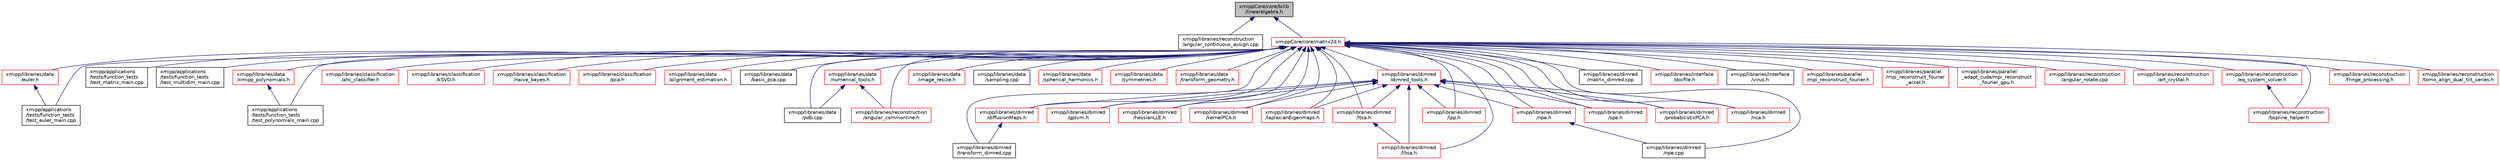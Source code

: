 digraph "xmippCore/core/bilib/linearalgebra.h"
{
  edge [fontname="Helvetica",fontsize="10",labelfontname="Helvetica",labelfontsize="10"];
  node [fontname="Helvetica",fontsize="10",shape=record];
  Node1 [label="xmippCore/core/bilib\l/linearalgebra.h",height=0.2,width=0.4,color="black", fillcolor="grey75", style="filled", fontcolor="black"];
  Node1 -> Node2 [dir="back",color="midnightblue",fontsize="10",style="solid",fontname="Helvetica"];
  Node2 [label="xmipp/libraries/reconstruction\l/angular_continuous_assign.cpp",height=0.2,width=0.4,color="black", fillcolor="white", style="filled",URL="$angular__continuous__assign_8cpp.html"];
  Node1 -> Node3 [dir="back",color="midnightblue",fontsize="10",style="solid",fontname="Helvetica"];
  Node3 [label="xmippCore/core/matrix2d.h",height=0.2,width=0.4,color="red", fillcolor="white", style="filled",URL="$matrix2d_8h.html"];
  Node3 -> Node4 [dir="back",color="midnightblue",fontsize="10",style="solid",fontname="Helvetica"];
  Node4 [label="xmipp/applications\l/tests/function_tests\l/test_euler_main.cpp",height=0.2,width=0.4,color="black", fillcolor="white", style="filled",URL="$test__euler__main_8cpp.html"];
  Node3 -> Node5 [dir="back",color="midnightblue",fontsize="10",style="solid",fontname="Helvetica"];
  Node5 [label="xmipp/applications\l/tests/function_tests\l/test_matrix_main.cpp",height=0.2,width=0.4,color="black", fillcolor="white", style="filled",URL="$test__matrix__main_8cpp.html"];
  Node3 -> Node6 [dir="back",color="midnightblue",fontsize="10",style="solid",fontname="Helvetica"];
  Node6 [label="xmipp/applications\l/tests/function_tests\l/test_multidim_main.cpp",height=0.2,width=0.4,color="black", fillcolor="white", style="filled",URL="$test__multidim__main_8cpp.html"];
  Node3 -> Node7 [dir="back",color="midnightblue",fontsize="10",style="solid",fontname="Helvetica"];
  Node7 [label="xmipp/applications\l/tests/function_tests\l/test_polynomials_main.cpp",height=0.2,width=0.4,color="black", fillcolor="white", style="filled",URL="$test__polynomials__main_8cpp.html"];
  Node3 -> Node8 [dir="back",color="midnightblue",fontsize="10",style="solid",fontname="Helvetica"];
  Node8 [label="xmipp/libraries/classification\l/ahc_classifier.h",height=0.2,width=0.4,color="red", fillcolor="white", style="filled",URL="$ahc__classifier_8h.html"];
  Node3 -> Node12 [dir="back",color="midnightblue",fontsize="10",style="solid",fontname="Helvetica"];
  Node12 [label="xmipp/libraries/classification\l/kSVD.h",height=0.2,width=0.4,color="red", fillcolor="white", style="filled",URL="$kSVD_8h.html"];
  Node3 -> Node14 [dir="back",color="midnightblue",fontsize="10",style="solid",fontname="Helvetica"];
  Node14 [label="xmipp/libraries/classification\l/naive_bayes.h",height=0.2,width=0.4,color="red", fillcolor="white", style="filled",URL="$naive__bayes_8h.html"];
  Node3 -> Node21 [dir="back",color="midnightblue",fontsize="10",style="solid",fontname="Helvetica"];
  Node21 [label="xmipp/libraries/classification\l/pca.h",height=0.2,width=0.4,color="red", fillcolor="white", style="filled",URL="$classification_2pca_8h.html"];
  Node3 -> Node36 [dir="back",color="midnightblue",fontsize="10",style="solid",fontname="Helvetica"];
  Node36 [label="xmipp/libraries/data\l/alignment_estimation.h",height=0.2,width=0.4,color="red", fillcolor="white", style="filled",URL="$alignment__estimation_8h.html"];
  Node3 -> Node47 [dir="back",color="midnightblue",fontsize="10",style="solid",fontname="Helvetica"];
  Node47 [label="xmipp/libraries/data\l/basic_pca.cpp",height=0.2,width=0.4,color="black", fillcolor="white", style="filled",URL="$basic__pca_8cpp.html"];
  Node3 -> Node48 [dir="back",color="midnightblue",fontsize="10",style="solid",fontname="Helvetica"];
  Node48 [label="xmipp/libraries/data\l/numerical_tools.h",height=0.2,width=0.4,color="red", fillcolor="white", style="filled",URL="$numerical__tools_8h.html"];
  Node48 -> Node319 [dir="back",color="midnightblue",fontsize="10",style="solid",fontname="Helvetica"];
  Node319 [label="xmipp/libraries/data\l/pdb.cpp",height=0.2,width=0.4,color="black", fillcolor="white", style="filled",URL="$pdb_8cpp.html"];
  Node48 -> Node328 [dir="back",color="midnightblue",fontsize="10",style="solid",fontname="Helvetica"];
  Node328 [label="xmipp/libraries/reconstruction\l/angular_commonline.h",height=0.2,width=0.4,color="red", fillcolor="white", style="filled",URL="$angular__commonline_8h.html"];
  Node3 -> Node336 [dir="back",color="midnightblue",fontsize="10",style="solid",fontname="Helvetica"];
  Node336 [label="xmipp/libraries/data\l/euler.h",height=0.2,width=0.4,color="red", fillcolor="white", style="filled",URL="$euler_8h.html"];
  Node336 -> Node4 [dir="back",color="midnightblue",fontsize="10",style="solid",fontname="Helvetica"];
  Node3 -> Node338 [dir="back",color="midnightblue",fontsize="10",style="solid",fontname="Helvetica"];
  Node338 [label="xmipp/libraries/data\l/image_resize.h",height=0.2,width=0.4,color="red", fillcolor="white", style="filled",URL="$image__resize_8h.html"];
  Node3 -> Node319 [dir="back",color="midnightblue",fontsize="10",style="solid",fontname="Helvetica"];
  Node3 -> Node342 [dir="back",color="midnightblue",fontsize="10",style="solid",fontname="Helvetica"];
  Node342 [label="xmipp/libraries/data\l/sampling.cpp",height=0.2,width=0.4,color="black", fillcolor="white", style="filled",URL="$sampling_8cpp.html"];
  Node3 -> Node343 [dir="back",color="midnightblue",fontsize="10",style="solid",fontname="Helvetica"];
  Node343 [label="xmipp/libraries/data\l/spherical_harmonics.h",height=0.2,width=0.4,color="red", fillcolor="white", style="filled",URL="$spherical__harmonics_8h.html"];
  Node3 -> Node345 [dir="back",color="midnightblue",fontsize="10",style="solid",fontname="Helvetica"];
  Node345 [label="xmipp/libraries/data\l/symmetries.h",height=0.2,width=0.4,color="red", fillcolor="white", style="filled",URL="$libraries_2data_2symmetries_8h.html"];
  Node3 -> Node349 [dir="back",color="midnightblue",fontsize="10",style="solid",fontname="Helvetica"];
  Node349 [label="xmipp/libraries/data\l/transform_geometry.h",height=0.2,width=0.4,color="red", fillcolor="white", style="filled",URL="$transform__geometry_8h.html"];
  Node3 -> Node353 [dir="back",color="midnightblue",fontsize="10",style="solid",fontname="Helvetica"];
  Node353 [label="xmipp/libraries/data\l/xmipp_polynomials.h",height=0.2,width=0.4,color="red", fillcolor="white", style="filled",URL="$xmipp__polynomials_8h.html"];
  Node353 -> Node7 [dir="back",color="midnightblue",fontsize="10",style="solid",fontname="Helvetica"];
  Node3 -> Node354 [dir="back",color="midnightblue",fontsize="10",style="solid",fontname="Helvetica"];
  Node354 [label="xmipp/libraries/dimred\l/diffusionMaps.h",height=0.2,width=0.4,color="red", fillcolor="white", style="filled",URL="$diffusionMaps_8h.html"];
  Node354 -> Node183 [dir="back",color="midnightblue",fontsize="10",style="solid",fontname="Helvetica"];
  Node183 [label="xmipp/libraries/dimred\l/transform_dimred.cpp",height=0.2,width=0.4,color="black", fillcolor="white", style="filled",URL="$transform__dimred_8cpp.html"];
  Node3 -> Node360 [dir="back",color="midnightblue",fontsize="10",style="solid",fontname="Helvetica"];
  Node360 [label="xmipp/libraries/dimred\l/dimred_tools.h",height=0.2,width=0.4,color="red", fillcolor="white", style="filled",URL="$dimred__tools_8h.html"];
  Node360 -> Node354 [dir="back",color="midnightblue",fontsize="10",style="solid",fontname="Helvetica"];
  Node360 -> Node362 [dir="back",color="midnightblue",fontsize="10",style="solid",fontname="Helvetica"];
  Node362 [label="xmipp/libraries/dimred\l/gplvm.h",height=0.2,width=0.4,color="red", fillcolor="white", style="filled",URL="$gplvm_8h.html"];
  Node360 -> Node368 [dir="back",color="midnightblue",fontsize="10",style="solid",fontname="Helvetica"];
  Node368 [label="xmipp/libraries/dimred\l/hessianLLE.h",height=0.2,width=0.4,color="red", fillcolor="white", style="filled",URL="$hessianLLE_8h.html"];
  Node360 -> Node370 [dir="back",color="midnightblue",fontsize="10",style="solid",fontname="Helvetica"];
  Node370 [label="xmipp/libraries/dimred\l/kernelPCA.h",height=0.2,width=0.4,color="red", fillcolor="white", style="filled",URL="$kernelPCA_8h.html"];
  Node360 -> Node372 [dir="back",color="midnightblue",fontsize="10",style="solid",fontname="Helvetica"];
  Node372 [label="xmipp/libraries/dimred\l/laplacianEigenmaps.h",height=0.2,width=0.4,color="red", fillcolor="white", style="filled",URL="$laplacianEigenmaps_8h.html"];
  Node360 -> Node374 [dir="back",color="midnightblue",fontsize="10",style="solid",fontname="Helvetica"];
  Node374 [label="xmipp/libraries/dimred\l/lltsa.h",height=0.2,width=0.4,color="red", fillcolor="white", style="filled",URL="$lltsa_8h.html"];
  Node360 -> Node376 [dir="back",color="midnightblue",fontsize="10",style="solid",fontname="Helvetica"];
  Node376 [label="xmipp/libraries/dimred\l/ltsa.h",height=0.2,width=0.4,color="red", fillcolor="white", style="filled",URL="$ltsa_8h.html"];
  Node376 -> Node374 [dir="back",color="midnightblue",fontsize="10",style="solid",fontname="Helvetica"];
  Node360 -> Node378 [dir="back",color="midnightblue",fontsize="10",style="solid",fontname="Helvetica"];
  Node378 [label="xmipp/libraries/dimred\l/lpp.h",height=0.2,width=0.4,color="red", fillcolor="white", style="filled",URL="$lpp_8h.html"];
  Node360 -> Node380 [dir="back",color="midnightblue",fontsize="10",style="solid",fontname="Helvetica"];
  Node380 [label="xmipp/libraries/dimred\l/npe.h",height=0.2,width=0.4,color="red", fillcolor="white", style="filled",URL="$npe_8h.html"];
  Node380 -> Node381 [dir="back",color="midnightblue",fontsize="10",style="solid",fontname="Helvetica"];
  Node381 [label="xmipp/libraries/dimred\l/npe.cpp",height=0.2,width=0.4,color="black", fillcolor="white", style="filled",URL="$npe_8cpp.html"];
  Node360 -> Node382 [dir="back",color="midnightblue",fontsize="10",style="solid",fontname="Helvetica"];
  Node382 [label="xmipp/libraries/dimred\l/spe.h",height=0.2,width=0.4,color="red", fillcolor="white", style="filled",URL="$spe_8h.html"];
  Node360 -> Node383 [dir="back",color="midnightblue",fontsize="10",style="solid",fontname="Helvetica"];
  Node383 [label="xmipp/libraries/dimred\l/probabilisticPCA.h",height=0.2,width=0.4,color="red", fillcolor="white", style="filled",URL="$probabilisticPCA_8h.html"];
  Node360 -> Node385 [dir="back",color="midnightblue",fontsize="10",style="solid",fontname="Helvetica"];
  Node385 [label="xmipp/libraries/dimred\l/nca.h",height=0.2,width=0.4,color="red", fillcolor="white", style="filled",URL="$nca_8h.html"];
  Node3 -> Node362 [dir="back",color="midnightblue",fontsize="10",style="solid",fontname="Helvetica"];
  Node3 -> Node368 [dir="back",color="midnightblue",fontsize="10",style="solid",fontname="Helvetica"];
  Node3 -> Node370 [dir="back",color="midnightblue",fontsize="10",style="solid",fontname="Helvetica"];
  Node3 -> Node372 [dir="back",color="midnightblue",fontsize="10",style="solid",fontname="Helvetica"];
  Node3 -> Node374 [dir="back",color="midnightblue",fontsize="10",style="solid",fontname="Helvetica"];
  Node3 -> Node376 [dir="back",color="midnightblue",fontsize="10",style="solid",fontname="Helvetica"];
  Node3 -> Node378 [dir="back",color="midnightblue",fontsize="10",style="solid",fontname="Helvetica"];
  Node3 -> Node380 [dir="back",color="midnightblue",fontsize="10",style="solid",fontname="Helvetica"];
  Node3 -> Node382 [dir="back",color="midnightblue",fontsize="10",style="solid",fontname="Helvetica"];
  Node3 -> Node383 [dir="back",color="midnightblue",fontsize="10",style="solid",fontname="Helvetica"];
  Node3 -> Node359 [dir="back",color="midnightblue",fontsize="10",style="solid",fontname="Helvetica"];
  Node359 [label="xmipp/libraries/dimred\l/matrix_dimred.cpp",height=0.2,width=0.4,color="black", fillcolor="white", style="filled",URL="$matrix__dimred_8cpp.html"];
  Node3 -> Node385 [dir="back",color="midnightblue",fontsize="10",style="solid",fontname="Helvetica"];
  Node3 -> Node381 [dir="back",color="midnightblue",fontsize="10",style="solid",fontname="Helvetica"];
  Node3 -> Node183 [dir="back",color="midnightblue",fontsize="10",style="solid",fontname="Helvetica"];
  Node3 -> Node386 [dir="back",color="midnightblue",fontsize="10",style="solid",fontname="Helvetica"];
  Node386 [label="xmipp/libraries/interface\l/docfile.h",height=0.2,width=0.4,color="red", fillcolor="white", style="filled",URL="$docfile_8h.html"];
  Node3 -> Node395 [dir="back",color="midnightblue",fontsize="10",style="solid",fontname="Helvetica"];
  Node395 [label="xmipp/libraries/interface\l/virus.h",height=0.2,width=0.4,color="black", fillcolor="white", style="filled",URL="$virus_8h.html"];
  Node3 -> Node396 [dir="back",color="midnightblue",fontsize="10",style="solid",fontname="Helvetica"];
  Node396 [label="xmipp/libraries/parallel\l/mpi_reconstruct_fourier.h",height=0.2,width=0.4,color="red", fillcolor="white", style="filled",URL="$mpi__reconstruct__fourier_8h.html"];
  Node3 -> Node399 [dir="back",color="midnightblue",fontsize="10",style="solid",fontname="Helvetica"];
  Node399 [label="xmipp/libraries/parallel\l/mpi_reconstruct_fourier\l_accel.h",height=0.2,width=0.4,color="red", fillcolor="white", style="filled",URL="$mpi__reconstruct__fourier__accel_8h.html"];
  Node3 -> Node402 [dir="back",color="midnightblue",fontsize="10",style="solid",fontname="Helvetica"];
  Node402 [label="xmipp/libraries/parallel\l_adapt_cuda/mpi_reconstruct\l_fourier_gpu.h",height=0.2,width=0.4,color="red", fillcolor="white", style="filled",URL="$mpi__reconstruct__fourier__gpu_8h.html"];
  Node3 -> Node328 [dir="back",color="midnightblue",fontsize="10",style="solid",fontname="Helvetica"];
  Node3 -> Node405 [dir="back",color="midnightblue",fontsize="10",style="solid",fontname="Helvetica"];
  Node405 [label="xmipp/libraries/reconstruction\l/angular_rotate.cpp",height=0.2,width=0.4,color="red", fillcolor="white", style="filled",URL="$angular__rotate_8cpp.html"];
  Node3 -> Node407 [dir="back",color="midnightblue",fontsize="10",style="solid",fontname="Helvetica"];
  Node407 [label="xmipp/libraries/reconstruction\l/art_crystal.h",height=0.2,width=0.4,color="red", fillcolor="white", style="filled",URL="$art__crystal_8h.html"];
  Node3 -> Node409 [dir="back",color="midnightblue",fontsize="10",style="solid",fontname="Helvetica"];
  Node409 [label="xmipp/libraries/reconstruction\l/eq_system_solver.h",height=0.2,width=0.4,color="red", fillcolor="white", style="filled",URL="$eq__system__solver_8h.html"];
  Node409 -> Node410 [dir="back",color="midnightblue",fontsize="10",style="solid",fontname="Helvetica"];
  Node410 [label="xmipp/libraries/reconstruction\l/bspline_helper.h",height=0.2,width=0.4,color="red", fillcolor="white", style="filled",URL="$bspline__helper_8h.html"];
  Node3 -> Node410 [dir="back",color="midnightblue",fontsize="10",style="solid",fontname="Helvetica"];
  Node3 -> Node415 [dir="back",color="midnightblue",fontsize="10",style="solid",fontname="Helvetica"];
  Node415 [label="xmipp/libraries/reconstruction\l/fringe_processing.h",height=0.2,width=0.4,color="red", fillcolor="white", style="filled",URL="$fringe__processing_8h.html"];
  Node3 -> Node418 [dir="back",color="midnightblue",fontsize="10",style="solid",fontname="Helvetica"];
  Node418 [label="xmipp/libraries/reconstruction\l/tomo_align_dual_tilt_series.h",height=0.2,width=0.4,color="red", fillcolor="white", style="filled",URL="$tomo__align__dual__tilt__series_8h.html"];
}

